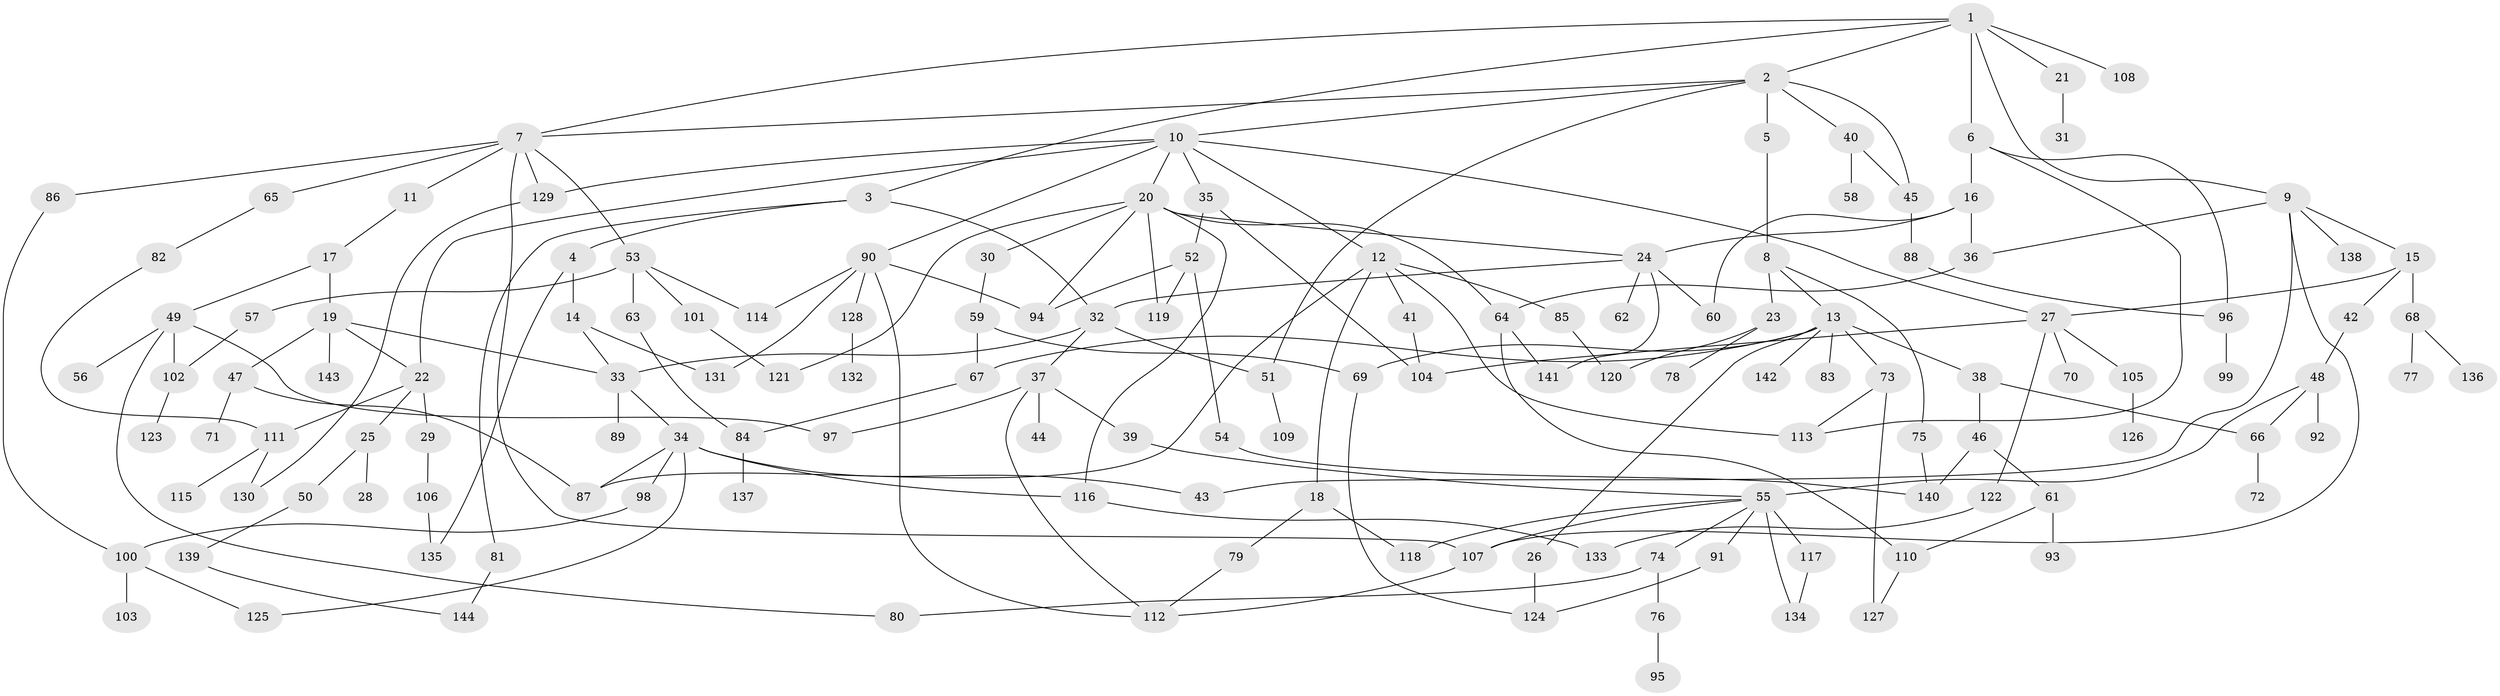 // Generated by graph-tools (version 1.1) at 2025/42/03/09/25 04:42:28]
// undirected, 144 vertices, 201 edges
graph export_dot {
graph [start="1"]
  node [color=gray90,style=filled];
  1;
  2;
  3;
  4;
  5;
  6;
  7;
  8;
  9;
  10;
  11;
  12;
  13;
  14;
  15;
  16;
  17;
  18;
  19;
  20;
  21;
  22;
  23;
  24;
  25;
  26;
  27;
  28;
  29;
  30;
  31;
  32;
  33;
  34;
  35;
  36;
  37;
  38;
  39;
  40;
  41;
  42;
  43;
  44;
  45;
  46;
  47;
  48;
  49;
  50;
  51;
  52;
  53;
  54;
  55;
  56;
  57;
  58;
  59;
  60;
  61;
  62;
  63;
  64;
  65;
  66;
  67;
  68;
  69;
  70;
  71;
  72;
  73;
  74;
  75;
  76;
  77;
  78;
  79;
  80;
  81;
  82;
  83;
  84;
  85;
  86;
  87;
  88;
  89;
  90;
  91;
  92;
  93;
  94;
  95;
  96;
  97;
  98;
  99;
  100;
  101;
  102;
  103;
  104;
  105;
  106;
  107;
  108;
  109;
  110;
  111;
  112;
  113;
  114;
  115;
  116;
  117;
  118;
  119;
  120;
  121;
  122;
  123;
  124;
  125;
  126;
  127;
  128;
  129;
  130;
  131;
  132;
  133;
  134;
  135;
  136;
  137;
  138;
  139;
  140;
  141;
  142;
  143;
  144;
  1 -- 2;
  1 -- 3;
  1 -- 6;
  1 -- 9;
  1 -- 21;
  1 -- 108;
  1 -- 7;
  2 -- 5;
  2 -- 7;
  2 -- 10;
  2 -- 40;
  2 -- 51;
  2 -- 45;
  3 -- 4;
  3 -- 81;
  3 -- 32;
  4 -- 14;
  4 -- 135;
  5 -- 8;
  6 -- 16;
  6 -- 96;
  6 -- 113;
  7 -- 11;
  7 -- 53;
  7 -- 65;
  7 -- 86;
  7 -- 107;
  7 -- 129;
  8 -- 13;
  8 -- 23;
  8 -- 75;
  9 -- 15;
  9 -- 36;
  9 -- 107;
  9 -- 138;
  9 -- 43;
  10 -- 12;
  10 -- 20;
  10 -- 27;
  10 -- 35;
  10 -- 90;
  10 -- 129;
  10 -- 22;
  11 -- 17;
  12 -- 18;
  12 -- 41;
  12 -- 85;
  12 -- 87;
  12 -- 113;
  13 -- 26;
  13 -- 38;
  13 -- 73;
  13 -- 83;
  13 -- 142;
  13 -- 69;
  13 -- 67;
  14 -- 131;
  14 -- 33;
  15 -- 42;
  15 -- 68;
  15 -- 27;
  16 -- 60;
  16 -- 24;
  16 -- 36;
  17 -- 19;
  17 -- 49;
  18 -- 79;
  18 -- 118;
  19 -- 22;
  19 -- 47;
  19 -- 143;
  19 -- 33;
  20 -- 24;
  20 -- 30;
  20 -- 94;
  20 -- 121;
  20 -- 119;
  20 -- 64;
  20 -- 116;
  21 -- 31;
  22 -- 25;
  22 -- 29;
  22 -- 111;
  23 -- 78;
  23 -- 120;
  24 -- 32;
  24 -- 62;
  24 -- 60;
  24 -- 141;
  25 -- 28;
  25 -- 50;
  26 -- 124;
  27 -- 70;
  27 -- 104;
  27 -- 105;
  27 -- 122;
  29 -- 106;
  30 -- 59;
  32 -- 33;
  32 -- 37;
  32 -- 51;
  33 -- 34;
  33 -- 89;
  34 -- 43;
  34 -- 98;
  34 -- 116;
  34 -- 125;
  34 -- 87;
  35 -- 52;
  35 -- 104;
  36 -- 64;
  37 -- 39;
  37 -- 44;
  37 -- 97;
  37 -- 112;
  38 -- 46;
  38 -- 66;
  39 -- 55;
  40 -- 45;
  40 -- 58;
  41 -- 104;
  42 -- 48;
  45 -- 88;
  46 -- 61;
  46 -- 140;
  47 -- 71;
  47 -- 87;
  48 -- 92;
  48 -- 55;
  48 -- 66;
  49 -- 56;
  49 -- 97;
  49 -- 102;
  49 -- 80;
  50 -- 139;
  51 -- 109;
  52 -- 54;
  52 -- 119;
  52 -- 94;
  53 -- 57;
  53 -- 63;
  53 -- 101;
  53 -- 114;
  54 -- 140;
  55 -- 74;
  55 -- 91;
  55 -- 117;
  55 -- 134;
  55 -- 107;
  55 -- 118;
  57 -- 102;
  59 -- 67;
  59 -- 69;
  61 -- 93;
  61 -- 110;
  63 -- 84;
  64 -- 110;
  64 -- 141;
  65 -- 82;
  66 -- 72;
  67 -- 84;
  68 -- 77;
  68 -- 136;
  69 -- 124;
  73 -- 113;
  73 -- 127;
  74 -- 76;
  74 -- 80;
  75 -- 140;
  76 -- 95;
  79 -- 112;
  81 -- 144;
  82 -- 111;
  84 -- 137;
  85 -- 120;
  86 -- 100;
  88 -- 96;
  90 -- 128;
  90 -- 114;
  90 -- 94;
  90 -- 131;
  90 -- 112;
  91 -- 124;
  96 -- 99;
  98 -- 100;
  100 -- 103;
  100 -- 125;
  101 -- 121;
  102 -- 123;
  105 -- 126;
  106 -- 135;
  107 -- 112;
  110 -- 127;
  111 -- 115;
  111 -- 130;
  116 -- 133;
  117 -- 134;
  122 -- 133;
  128 -- 132;
  129 -- 130;
  139 -- 144;
}
